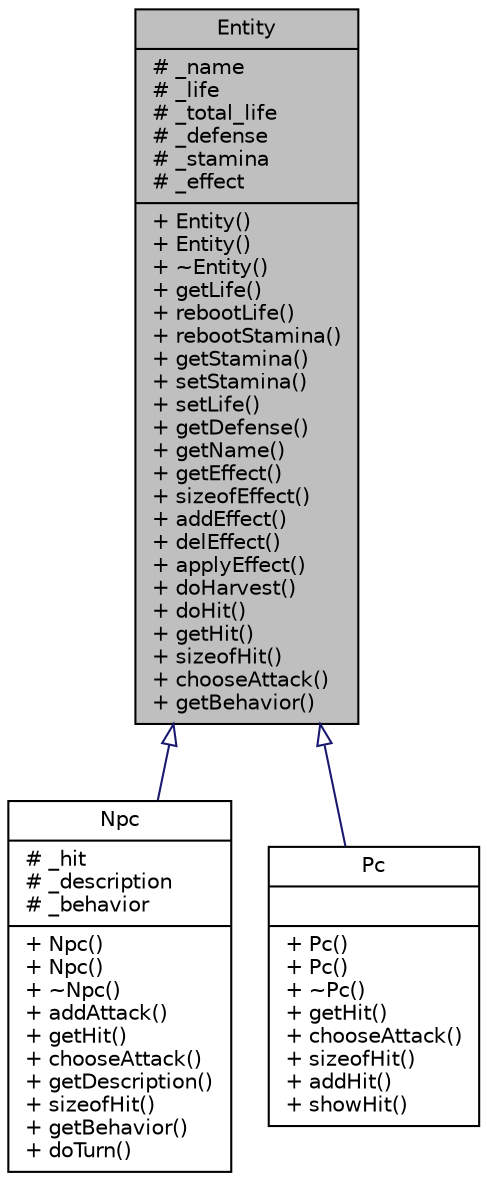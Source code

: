 digraph "Entity"
{
 // LATEX_PDF_SIZE
  edge [fontname="Helvetica",fontsize="10",labelfontname="Helvetica",labelfontsize="10"];
  node [fontname="Helvetica",fontsize="10",shape=record];
  Node1 [label="{Entity\n|# _name\l# _life\l# _total_life\l# _defense\l# _stamina\l# _effect\l|+ Entity()\l+ Entity()\l+ ~Entity()\l+ getLife()\l+ rebootLife()\l+ rebootStamina()\l+ getStamina()\l+ setStamina()\l+ setLife()\l+ getDefense()\l+ getName()\l+ getEffect()\l+ sizeofEffect()\l+ addEffect()\l+ delEffect()\l+ applyEffect()\l+ doHarvest()\l+ doHit()\l+ getHit()\l+ sizeofHit()\l+ chooseAttack()\l+ getBehavior()\l}",height=0.2,width=0.4,color="black", fillcolor="grey75", style="filled", fontcolor="black",tooltip=" "];
  Node1 -> Node2 [dir="back",color="midnightblue",fontsize="10",style="solid",arrowtail="onormal",fontname="Helvetica"];
  Node2 [label="{Npc\n|# _hit\l# _description\l# _behavior\l|+ Npc()\l+ Npc()\l+ ~Npc()\l+ addAttack()\l+ getHit()\l+ chooseAttack()\l+ getDescription()\l+ sizeofHit()\l+ getBehavior()\l+ doTurn()\l}",height=0.2,width=0.4,color="black", fillcolor="white", style="filled",URL="$classNpc.html",tooltip=" "];
  Node1 -> Node3 [dir="back",color="midnightblue",fontsize="10",style="solid",arrowtail="onormal",fontname="Helvetica"];
  Node3 [label="{Pc\n||+ Pc()\l+ Pc()\l+ ~Pc()\l+ getHit()\l+ chooseAttack()\l+ sizeofHit()\l+ addHit()\l+ showHit()\l}",height=0.2,width=0.4,color="black", fillcolor="white", style="filled",URL="$classPc.html",tooltip=" "];
}

